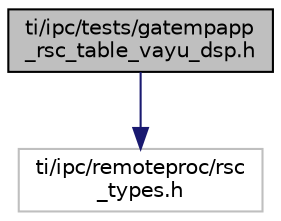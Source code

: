 digraph "ti/ipc/tests/gatempapp_rsc_table_vayu_dsp.h"
{
  edge [fontname="Helvetica",fontsize="10",labelfontname="Helvetica",labelfontsize="10"];
  node [fontname="Helvetica",fontsize="10",shape=record];
  Node1 [label="ti/ipc/tests/gatempapp\l_rsc_table_vayu_dsp.h",height=0.2,width=0.4,color="black", fillcolor="grey75", style="filled", fontcolor="black"];
  Node1 -> Node2 [color="midnightblue",fontsize="10",style="solid",fontname="Helvetica"];
  Node2 [label="ti/ipc/remoteproc/rsc\l_types.h",height=0.2,width=0.4,color="grey75", fillcolor="white", style="filled"];
}
